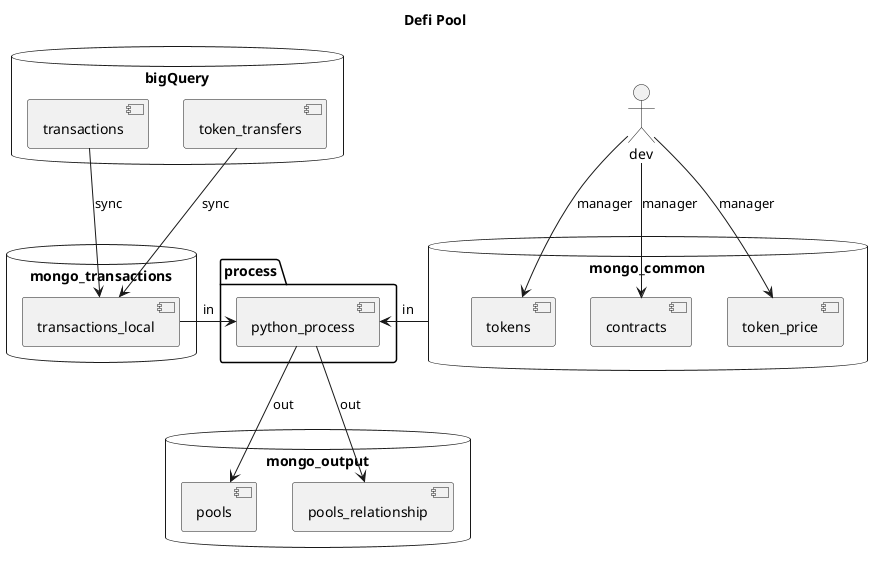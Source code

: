@startuml
title Defi Pool

actor dev

database bigQuery {
    [transactions]
    [token_transfers]
}

database mongo_transactions {
    [transactions_local]
}

database mongo_common {
    [tokens]
    [contracts]
    [token_price]
}

database mongo_output {
    [pools]
    [pools_relationship]
}

package "process" {
  [python_process]
}
transactions --> transactions_local:sync
token_transfers --> transactions_local:sync

transactions_local -> python_process:in
mongo_common -> python_process:in

python_process --> pools:out
python_process --> pools_relationship:out

dev -d-> tokens:manager
dev -d-> contracts:manager
dev -d-> token_price:manager


@enduml
